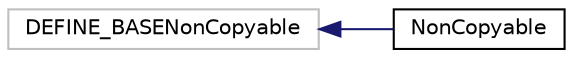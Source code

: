 digraph "Graphical Class Hierarchy"
{
  edge [fontname="Helvetica",fontsize="10",labelfontname="Helvetica",labelfontsize="10"];
  node [fontname="Helvetica",fontsize="10",shape=record];
  rankdir="LR";
  Node2848 [label="DEFINE_BASENonCopyable",height=0.2,width=0.4,color="grey75", fillcolor="white", style="filled"];
  Node2848 -> Node0 [dir="back",color="midnightblue",fontsize="10",style="solid",fontname="Helvetica"];
  Node0 [label="NonCopyable",height=0.2,width=0.4,color="black", fillcolor="white", style="filled",URL="$struct_non_copyable.html"];
}

